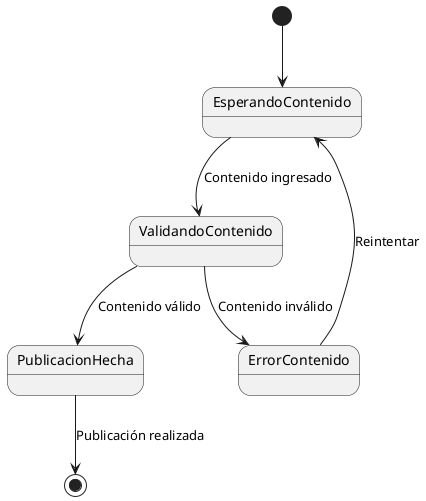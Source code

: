 @startuml Hacer una publicacion uc7
[*] --> EsperandoContenido
EsperandoContenido --> ValidandoContenido : Contenido ingresado
ValidandoContenido --> PublicacionHecha : Contenido válido
ValidandoContenido --> ErrorContenido : Contenido inválido
ErrorContenido --> EsperandoContenido : Reintentar
PublicacionHecha --> [*] : Publicación realizada
@enduml
